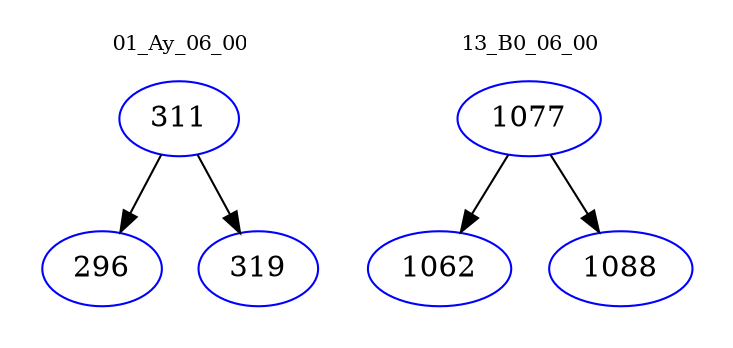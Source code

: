 digraph{
subgraph cluster_0 {
color = white
label = "01_Ay_06_00";
fontsize=10;
T0_311 [label="311", color="blue"]
T0_311 -> T0_296 [color="black"]
T0_296 [label="296", color="blue"]
T0_311 -> T0_319 [color="black"]
T0_319 [label="319", color="blue"]
}
subgraph cluster_1 {
color = white
label = "13_B0_06_00";
fontsize=10;
T1_1077 [label="1077", color="blue"]
T1_1077 -> T1_1062 [color="black"]
T1_1062 [label="1062", color="blue"]
T1_1077 -> T1_1088 [color="black"]
T1_1088 [label="1088", color="blue"]
}
}
